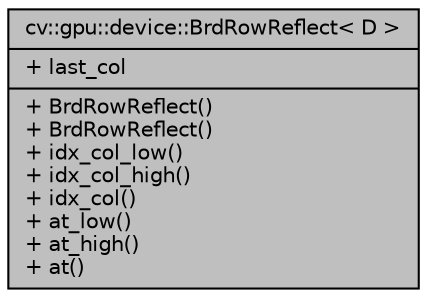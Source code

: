 digraph "cv::gpu::device::BrdRowReflect&lt; D &gt;"
{
 // LATEX_PDF_SIZE
  edge [fontname="Helvetica",fontsize="10",labelfontname="Helvetica",labelfontsize="10"];
  node [fontname="Helvetica",fontsize="10",shape=record];
  Node1 [label="{cv::gpu::device::BrdRowReflect\< D \>\n|+ last_col\l|+ BrdRowReflect()\l+ BrdRowReflect()\l+ idx_col_low()\l+ idx_col_high()\l+ idx_col()\l+ at_low()\l+ at_high()\l+ at()\l}",height=0.2,width=0.4,color="black", fillcolor="grey75", style="filled", fontcolor="black",tooltip=" "];
}
